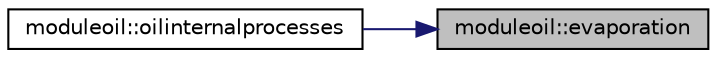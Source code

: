 digraph "moduleoil::evaporation"
{
 // LATEX_PDF_SIZE
  edge [fontname="Helvetica",fontsize="10",labelfontname="Helvetica",labelfontsize="10"];
  node [fontname="Helvetica",fontsize="10",shape=record];
  rankdir="RL";
  Node1 [label="moduleoil::evaporation",height=0.2,width=0.4,color="black", fillcolor="grey75", style="filled", fontcolor="black",tooltip=" "];
  Node1 -> Node2 [dir="back",color="midnightblue",fontsize="10",style="solid",fontname="Helvetica"];
  Node2 [label="moduleoil::oilinternalprocesses",height=0.2,width=0.4,color="black", fillcolor="white", style="filled",URL="$namespacemoduleoil.html#a4b104a789e2f264a4494966c5b9a47fd",tooltip=" "];
}
